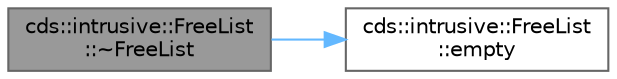 digraph "cds::intrusive::FreeList::~FreeList"
{
 // LATEX_PDF_SIZE
  bgcolor="transparent";
  edge [fontname=Helvetica,fontsize=10,labelfontname=Helvetica,labelfontsize=10];
  node [fontname=Helvetica,fontsize=10,shape=box,height=0.2,width=0.4];
  rankdir="LR";
  Node1 [id="Node000001",label="cds::intrusive::FreeList\l::~FreeList",height=0.2,width=0.4,color="gray40", fillcolor="grey60", style="filled", fontcolor="black",tooltip="Destroys the free list. Free-list must be empty."];
  Node1 -> Node2 [id="edge1_Node000001_Node000002",color="steelblue1",style="solid",tooltip=" "];
  Node2 [id="Node000002",label="cds::intrusive::FreeList\l::empty",height=0.2,width=0.4,color="grey40", fillcolor="white", style="filled",URL="$classcds_1_1intrusive_1_1_free_list.html#a237e46d094f0bb242175332d3b4457b2",tooltip="Checks whether the free list is empty"];
}
